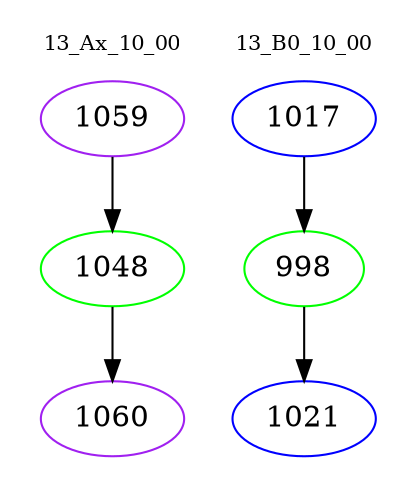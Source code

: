digraph{
subgraph cluster_0 {
color = white
label = "13_Ax_10_00";
fontsize=10;
T0_1059 [label="1059", color="purple"]
T0_1059 -> T0_1048 [color="black"]
T0_1048 [label="1048", color="green"]
T0_1048 -> T0_1060 [color="black"]
T0_1060 [label="1060", color="purple"]
}
subgraph cluster_1 {
color = white
label = "13_B0_10_00";
fontsize=10;
T1_1017 [label="1017", color="blue"]
T1_1017 -> T1_998 [color="black"]
T1_998 [label="998", color="green"]
T1_998 -> T1_1021 [color="black"]
T1_1021 [label="1021", color="blue"]
}
}
